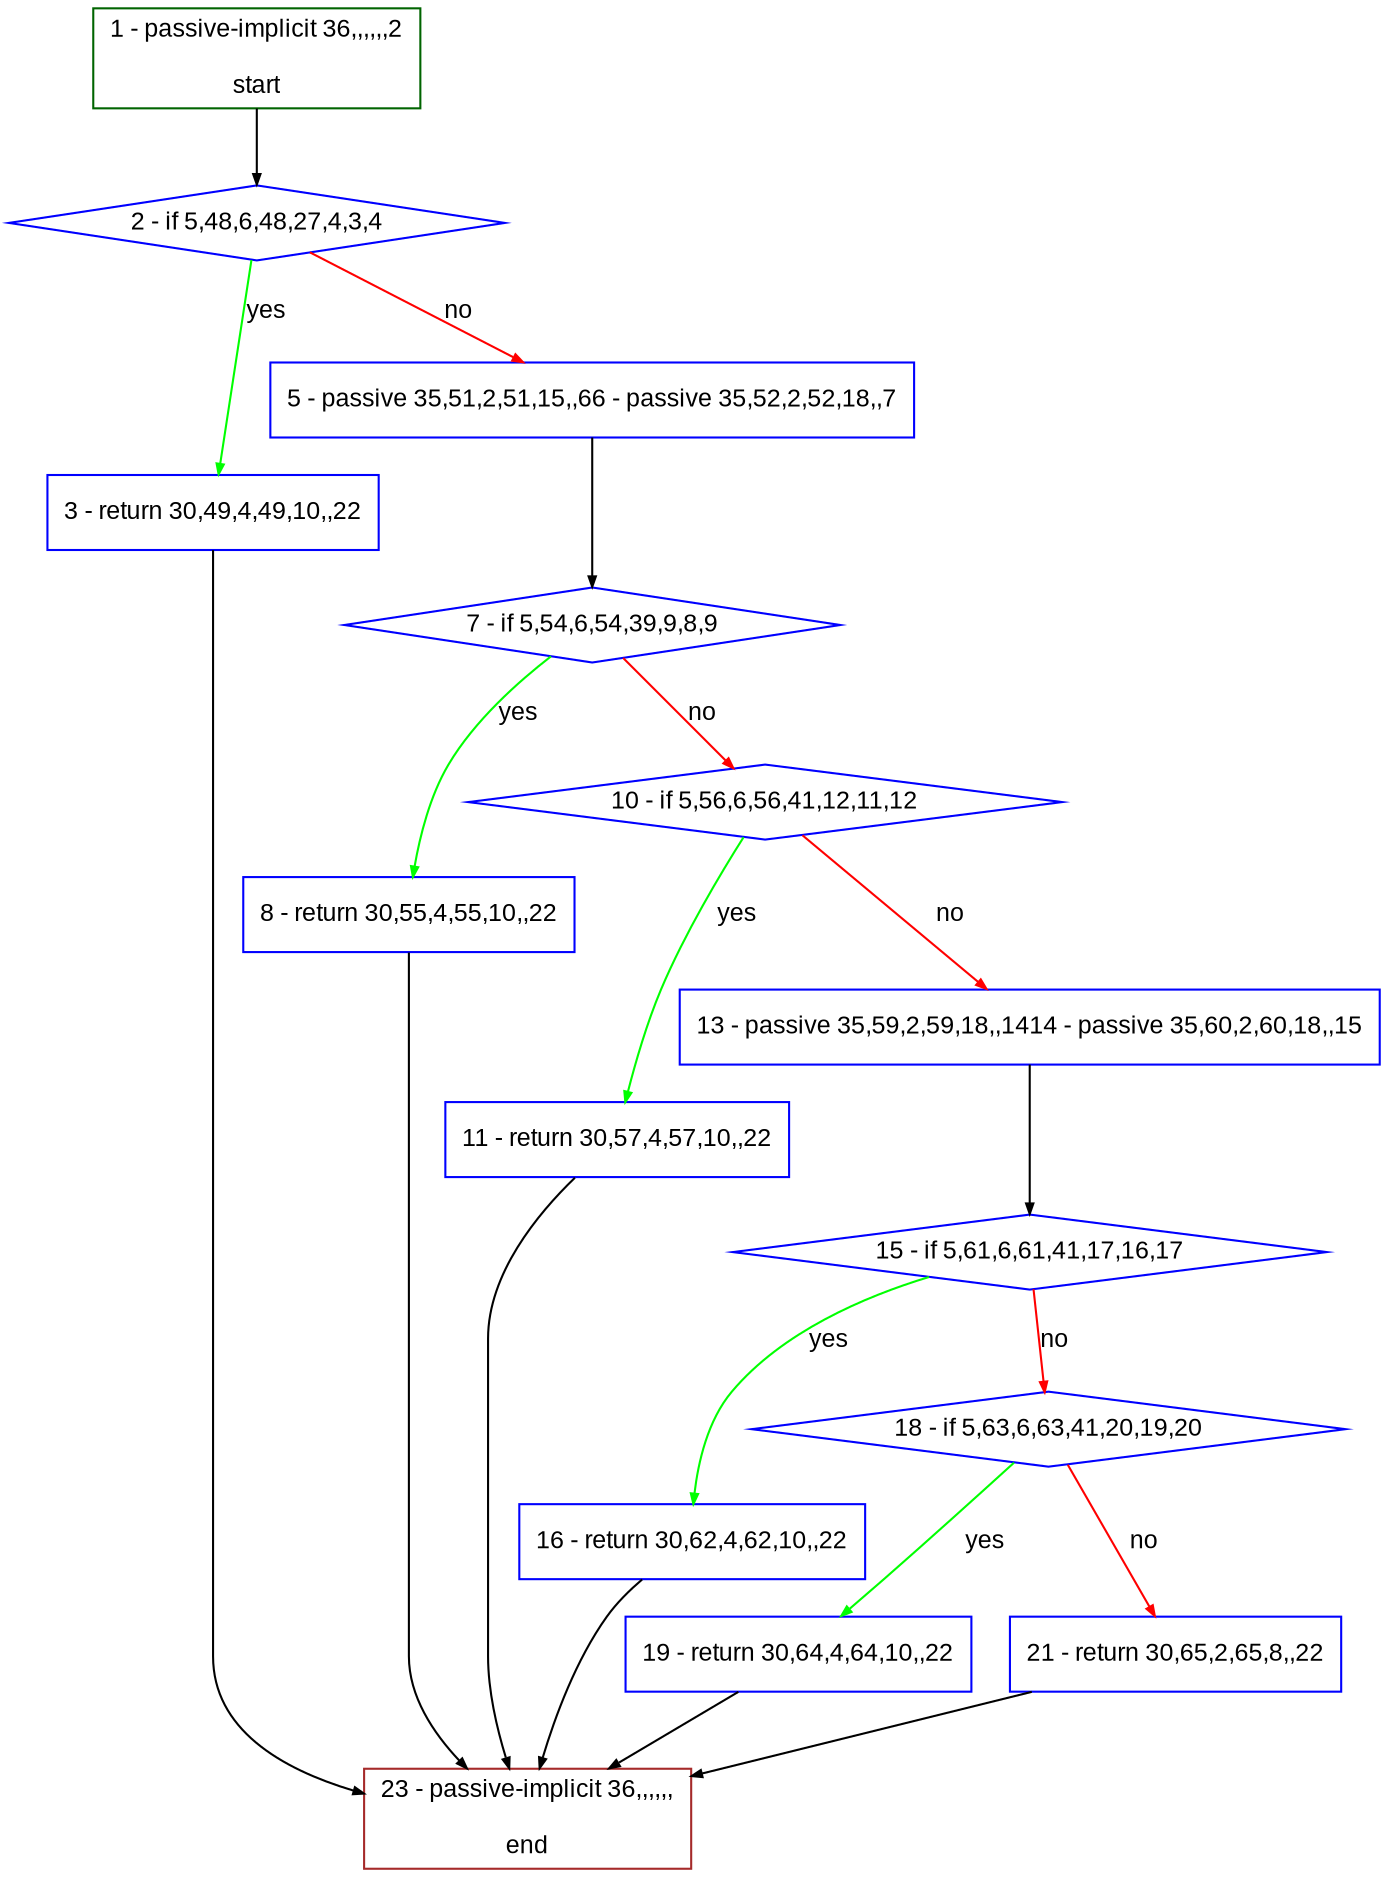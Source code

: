 digraph "" {
  graph [bgcolor="white", fillcolor="#FFFFCC", pack="true", packmode="clust", fontname="Arial", label="", fontsize="12", compound="true", style="rounded,filled"];
  node [node_initialized="no", fillcolor="white", fontname="Arial", label="", color="grey", fontsize="12", fixedsize="false", compound="true", shape="rectangle", style="filled"];
  edge [arrowtail="none", lhead="", fontcolor="black", fontname="Arial", label="", color="black", fontsize="12", arrowhead="normal", arrowsize="0.5", compound="true", ltail="", dir="forward"];
  __N1 [fillcolor="#ffffff", label="2 - if 5,48,6,48,27,4,3,4", color="#0000ff", shape="diamond", style="filled"];
  __N2 [fillcolor="#ffffff", label="1 - passive-implicit 36,,,,,,2\n\nstart", color="#006400", shape="box", style="filled"];
  __N3 [fillcolor="#ffffff", label="3 - return 30,49,4,49,10,,22", color="#0000ff", shape="box", style="filled"];
  __N4 [fillcolor="#ffffff", label="5 - passive 35,51,2,51,15,,66 - passive 35,52,2,52,18,,7", color="#0000ff", shape="box", style="filled"];
  __N5 [fillcolor="#ffffff", label="23 - passive-implicit 36,,,,,,\n\nend", color="#a52a2a", shape="box", style="filled"];
  __N6 [fillcolor="#ffffff", label="7 - if 5,54,6,54,39,9,8,9", color="#0000ff", shape="diamond", style="filled"];
  __N7 [fillcolor="#ffffff", label="8 - return 30,55,4,55,10,,22", color="#0000ff", shape="box", style="filled"];
  __N8 [fillcolor="#ffffff", label="10 - if 5,56,6,56,41,12,11,12", color="#0000ff", shape="diamond", style="filled"];
  __N9 [fillcolor="#ffffff", label="11 - return 30,57,4,57,10,,22", color="#0000ff", shape="box", style="filled"];
  __N10 [fillcolor="#ffffff", label="13 - passive 35,59,2,59,18,,1414 - passive 35,60,2,60,18,,15", color="#0000ff", shape="box", style="filled"];
  __N11 [fillcolor="#ffffff", label="15 - if 5,61,6,61,41,17,16,17", color="#0000ff", shape="diamond", style="filled"];
  __N12 [fillcolor="#ffffff", label="16 - return 30,62,4,62,10,,22", color="#0000ff", shape="box", style="filled"];
  __N13 [fillcolor="#ffffff", label="18 - if 5,63,6,63,41,20,19,20", color="#0000ff", shape="diamond", style="filled"];
  __N14 [fillcolor="#ffffff", label="19 - return 30,64,4,64,10,,22", color="#0000ff", shape="box", style="filled"];
  __N15 [fillcolor="#ffffff", label="21 - return 30,65,2,65,8,,22", color="#0000ff", shape="box", style="filled"];
  __N2 -> __N1 [arrowtail="none", color="#000000", label="", arrowhead="normal", dir="forward"];
  __N1 -> __N3 [arrowtail="none", color="#00ff00", label="yes", arrowhead="normal", dir="forward"];
  __N1 -> __N4 [arrowtail="none", color="#ff0000", label="no", arrowhead="normal", dir="forward"];
  __N3 -> __N5 [arrowtail="none", color="#000000", label="", arrowhead="normal", dir="forward"];
  __N4 -> __N6 [arrowtail="none", color="#000000", label="", arrowhead="normal", dir="forward"];
  __N6 -> __N7 [arrowtail="none", color="#00ff00", label="yes", arrowhead="normal", dir="forward"];
  __N6 -> __N8 [arrowtail="none", color="#ff0000", label="no", arrowhead="normal", dir="forward"];
  __N7 -> __N5 [arrowtail="none", color="#000000", label="", arrowhead="normal", dir="forward"];
  __N8 -> __N9 [arrowtail="none", color="#00ff00", label="yes", arrowhead="normal", dir="forward"];
  __N8 -> __N10 [arrowtail="none", color="#ff0000", label="no", arrowhead="normal", dir="forward"];
  __N9 -> __N5 [arrowtail="none", color="#000000", label="", arrowhead="normal", dir="forward"];
  __N10 -> __N11 [arrowtail="none", color="#000000", label="", arrowhead="normal", dir="forward"];
  __N11 -> __N12 [arrowtail="none", color="#00ff00", label="yes", arrowhead="normal", dir="forward"];
  __N11 -> __N13 [arrowtail="none", color="#ff0000", label="no", arrowhead="normal", dir="forward"];
  __N12 -> __N5 [arrowtail="none", color="#000000", label="", arrowhead="normal", dir="forward"];
  __N13 -> __N14 [arrowtail="none", color="#00ff00", label="yes", arrowhead="normal", dir="forward"];
  __N13 -> __N15 [arrowtail="none", color="#ff0000", label="no", arrowhead="normal", dir="forward"];
  __N14 -> __N5 [arrowtail="none", color="#000000", label="", arrowhead="normal", dir="forward"];
  __N15 -> __N5 [arrowtail="none", color="#000000", label="", arrowhead="normal", dir="forward"];
}
